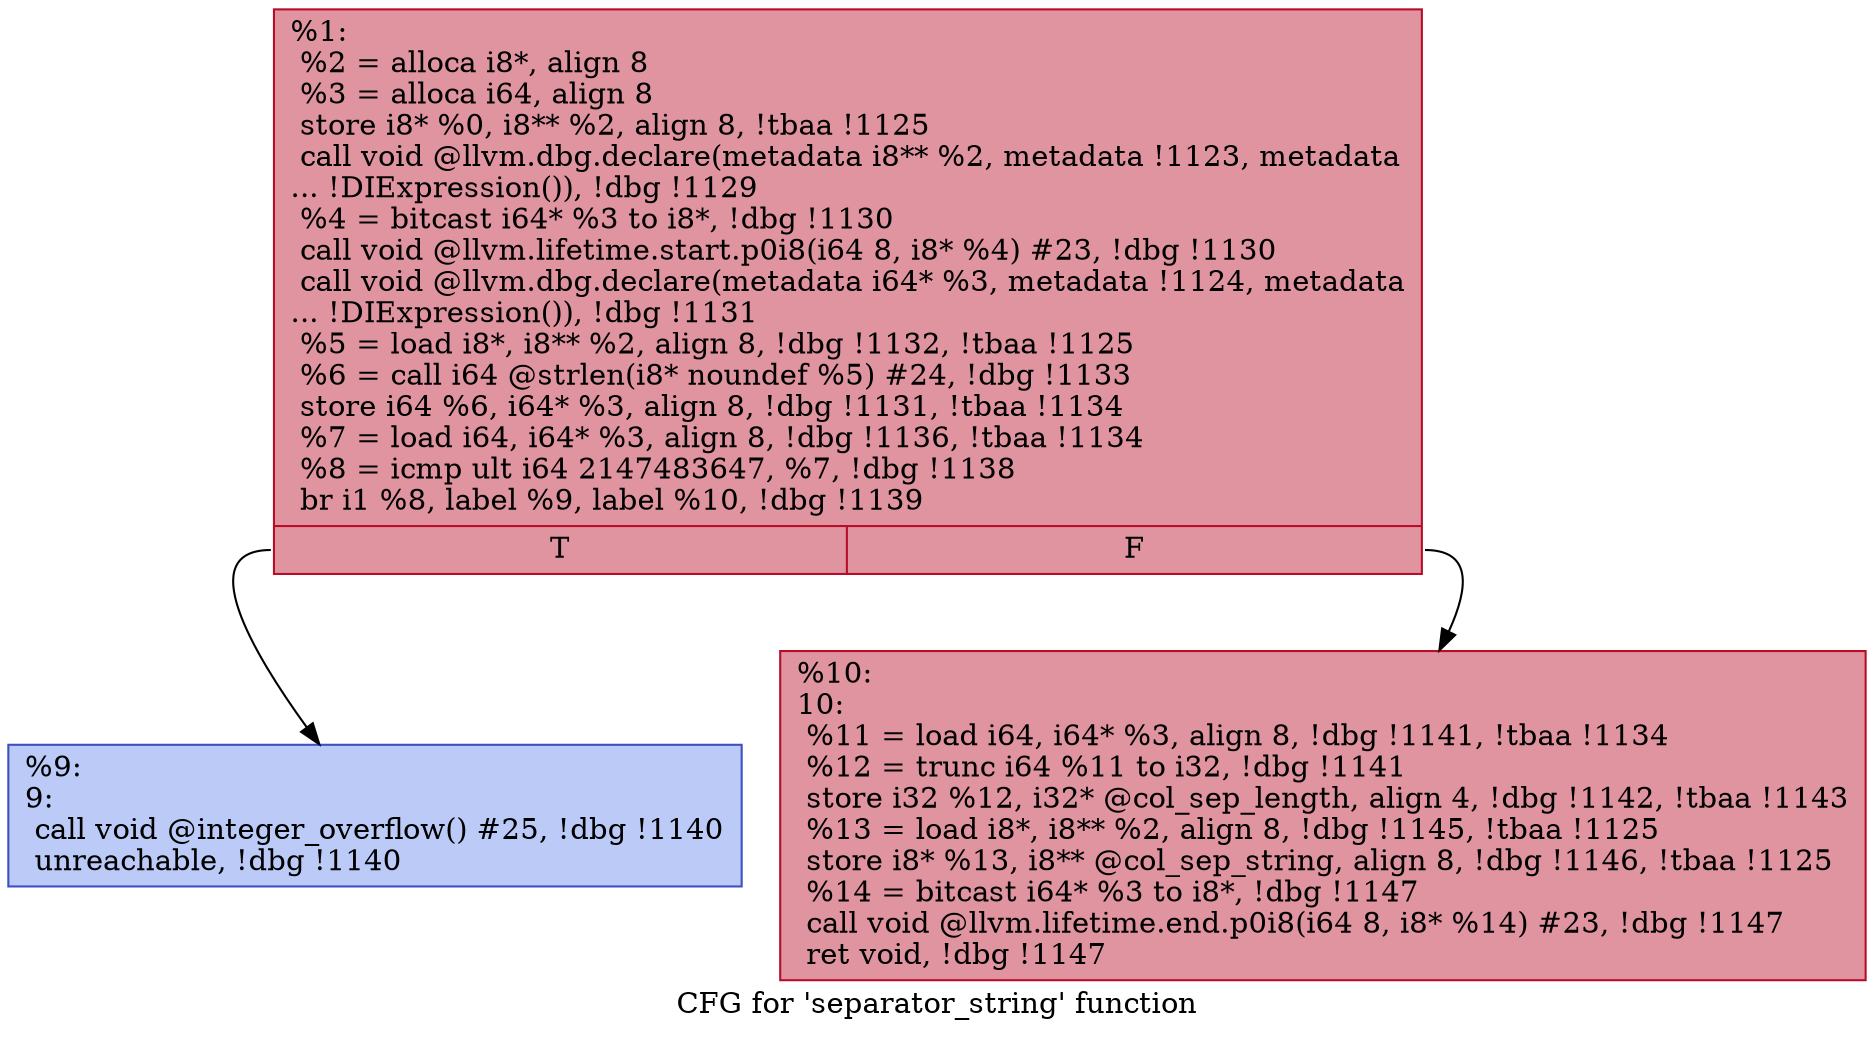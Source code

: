 digraph "CFG for 'separator_string' function" {
	label="CFG for 'separator_string' function";

	Node0x15f4c00 [shape=record,color="#b70d28ff", style=filled, fillcolor="#b70d2870",label="{%1:\l  %2 = alloca i8*, align 8\l  %3 = alloca i64, align 8\l  store i8* %0, i8** %2, align 8, !tbaa !1125\l  call void @llvm.dbg.declare(metadata i8** %2, metadata !1123, metadata\l... !DIExpression()), !dbg !1129\l  %4 = bitcast i64* %3 to i8*, !dbg !1130\l  call void @llvm.lifetime.start.p0i8(i64 8, i8* %4) #23, !dbg !1130\l  call void @llvm.dbg.declare(metadata i64* %3, metadata !1124, metadata\l... !DIExpression()), !dbg !1131\l  %5 = load i8*, i8** %2, align 8, !dbg !1132, !tbaa !1125\l  %6 = call i64 @strlen(i8* noundef %5) #24, !dbg !1133\l  store i64 %6, i64* %3, align 8, !dbg !1131, !tbaa !1134\l  %7 = load i64, i64* %3, align 8, !dbg !1136, !tbaa !1134\l  %8 = icmp ult i64 2147483647, %7, !dbg !1138\l  br i1 %8, label %9, label %10, !dbg !1139\l|{<s0>T|<s1>F}}"];
	Node0x15f4c00:s0 -> Node0x15f4c50;
	Node0x15f4c00:s1 -> Node0x15f4ca0;
	Node0x15f4c50 [shape=record,color="#3d50c3ff", style=filled, fillcolor="#6687ed70",label="{%9:\l9:                                                \l  call void @integer_overflow() #25, !dbg !1140\l  unreachable, !dbg !1140\l}"];
	Node0x15f4ca0 [shape=record,color="#b70d28ff", style=filled, fillcolor="#b70d2870",label="{%10:\l10:                                               \l  %11 = load i64, i64* %3, align 8, !dbg !1141, !tbaa !1134\l  %12 = trunc i64 %11 to i32, !dbg !1141\l  store i32 %12, i32* @col_sep_length, align 4, !dbg !1142, !tbaa !1143\l  %13 = load i8*, i8** %2, align 8, !dbg !1145, !tbaa !1125\l  store i8* %13, i8** @col_sep_string, align 8, !dbg !1146, !tbaa !1125\l  %14 = bitcast i64* %3 to i8*, !dbg !1147\l  call void @llvm.lifetime.end.p0i8(i64 8, i8* %14) #23, !dbg !1147\l  ret void, !dbg !1147\l}"];
}
